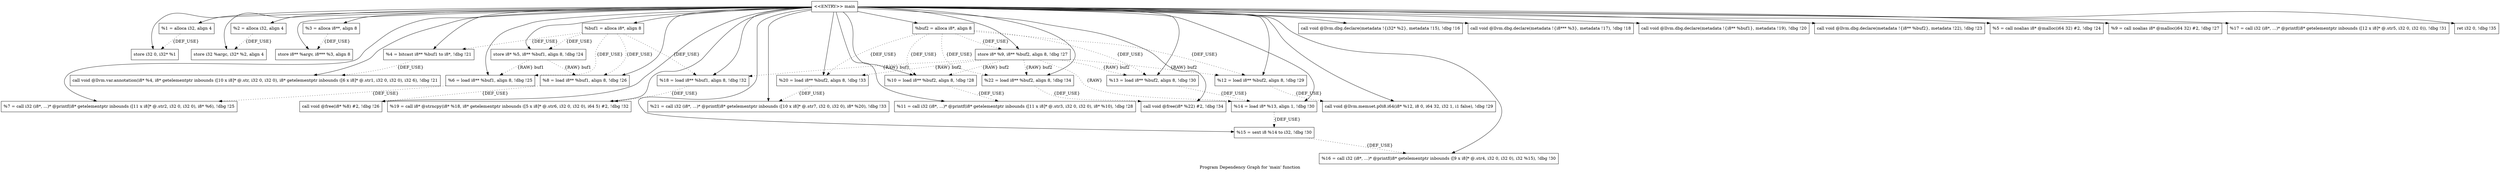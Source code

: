 digraph "Program Dependency Graph for 'main' function" {
	label="Program Dependency Graph for 'main' function";

	Node0x2f7afc0 [shape=record,label="{  %1 = alloca i32, align 4}"];
	Node0x2f7afc0 -> Node0x2f79550[style=dotted,label = "{DEF_USE}" ];
	Node0x2f79550 [shape=record,label="{  store i32 0, i32* %1}"];
	Node0x2f7bbe0 [shape=record,label="{  %2 = alloca i32, align 4}"];
	Node0x2f7bbe0 -> Node0x2f7bc80[style=dotted,label = "{DEF_USE}" ];
	Node0x2f7bc80 [shape=record,label="{  store i32 %argc, i32* %2, align 4}"];
	Node0x2f7bcf0 [shape=record,label="{  %3 = alloca i8**, align 8}"];
	Node0x2f7bcf0 -> Node0x2f7bc50[style=dotted,label = "{DEF_USE}" ];
	Node0x2f7bc50 [shape=record,label="{  store i8** %argv, i8*** %3, align 8}"];
	Node0x2f7bdf0 [shape=record,label="{  %buf1 = alloca i8*, align 8}"];
	Node0x2f7bdf0 -> Node0x2f7be60[style=dotted,label = "{DEF_USE}" ];
	Node0x2f7bdf0 -> Node0x2f7bed0[style=dotted,label = "{DEF_USE}" ];
	Node0x2f7bdf0 -> Node0x2f7c000[style=dotted,label = "{DEF_USE}" ];
	Node0x2f7bdf0 -> Node0x2f7bfd0[style=dotted,label = "{DEF_USE}" ];
	Node0x2f7bdf0 -> Node0x2f7c0b0[style=dotted,label = "{DEF_USE}" ];
	Node0x2f7be60 [shape=record,label="{  %4 = bitcast i8** %buf1 to i8*, !dbg !21}"];
	Node0x2f7be60 -> Node0x2f7c5f0[style=dotted,label = "{DEF_USE}" ];
	Node0x2f7bed0 [shape=record,label="{  store i8* %5, i8** %buf1, align 8, !dbg !24}"];
	Node0x2f7bed0 -> Node0x2f7c000[style=dotted,label = "{RAW} buf1"];
	Node0x2f7bed0 -> Node0x2f7bfd0[style=dotted,label = "{RAW} buf1"];
	Node0x2f7c000 [shape=record,label="{  %6 = load i8** %buf1, align 8, !dbg !25}"];
	Node0x2f7c000 -> Node0x2f7c660[style=dotted,label = "{DEF_USE}" ];
	Node0x2f7bfd0 [shape=record,label="{  %8 = load i8** %buf1, align 8, !dbg !26}"];
	Node0x2f7bfd0 -> Node0x2f7c6d0[style=dotted,label = "{DEF_USE}" ];
	Node0x2f7c0b0 [shape=record,label="{  %18 = load i8** %buf1, align 8, !dbg !32}"];
	Node0x2f7c0b0 -> Node0x2f7caf0[style=dotted,label = "{DEF_USE}" ];
	Node0x2f7c1b0 [shape=record,label="{  %buf2 = alloca i8*, align 8}"];
	Node0x2f7c1b0 -> Node0x2f7c220[style=dotted,label = "{DEF_USE}" ];
	Node0x2f7c1b0 -> Node0x2f7c290[style=dotted,label = "{DEF_USE}" ];
	Node0x2f7c1b0 -> Node0x2f7c330[style=dotted,label = "{DEF_USE}" ];
	Node0x2f7c1b0 -> Node0x2f7c300[style=dotted,label = "{DEF_USE}" ];
	Node0x2f7c1b0 -> Node0x2f7bf40[style=dotted,label = "{DEF_USE}" ];
	Node0x2f7c1b0 -> Node0x2f7c580[style=dotted,label = "{DEF_USE}" ];
	Node0x2f7c220 [shape=record,label="{  store i8* %9, i8** %buf2, align 8, !dbg !27}"];
	Node0x2f7c220 -> Node0x2f7c290[style=dotted,label = "{RAW} buf2"];
	Node0x2f7c220 -> Node0x2f7c330[style=dotted,label = "{RAW} buf2"];
	Node0x2f7c220 -> Node0x2f7c300[style=dotted,label = "{RAW} buf2"];
	Node0x2f7c220 -> Node0x2f7c760[style=dotted,label = "{RAW} "];
	Node0x2f7c220 -> Node0x2f7c0b0[style=dotted,label = "{RAW} buf1"];
	Node0x2f7c220 -> Node0x2f7bf40[style=dotted,label = "{RAW} buf2"];
	Node0x2f7c220 -> Node0x2f7c580[style=dotted,label = "{RAW} buf2"];
	Node0x2f7c290 [shape=record,label="{  %10 = load i8** %buf2, align 8, !dbg !28}"];
	Node0x2f7c290 -> Node0x2f7c8b0[style=dotted,label = "{DEF_USE}" ];
	Node0x2f7c330 [shape=record,label="{  %12 = load i8** %buf2, align 8, !dbg !29}"];
	Node0x2f7c330 -> Node0x2f7c920[style=dotted,label = "{DEF_USE}" ];
	Node0x2f7c300 [shape=record,label="{  %13 = load i8** %buf2, align 8, !dbg !30}"];
	Node0x2f7c300 -> Node0x2f7c760[style=dotted,label = "{DEF_USE}" ];
	Node0x2f7bf40 [shape=record,label="{  %20 = load i8** %buf2, align 8, !dbg !33}"];
	Node0x2f7bf40 -> Node0x2f7cb80[style=dotted,label = "{DEF_USE}" ];
	Node0x2f7c580 [shape=record,label="{  %22 = load i8** %buf2, align 8, !dbg !34}"];
	Node0x2f7c580 -> Node0x2f7cc10[style=dotted,label = "{DEF_USE}" ];
	Node0x2f7c5f0 [shape=record,label="{  call void @llvm.var.annotation(i8* %4, i8* getelementptr inbounds ([10 x i8]* @.str, i32 0, i32 0), i8* getelementptr inbounds ([6 x i8]* @.str1, i32 0, i32 0), i32 6), !dbg !21}"];
	Node0x2f7c660 [shape=record,label="{  %7 = call i32 (i8*, ...)* @printf(i8* getelementptr inbounds ([11 x i8]* @.str2, i32 0, i32 0), i8* %6), !dbg !25}"];
	Node0x2f7c6d0 [shape=record,label="{  call void @free(i8* %8) #2, !dbg !26}"];
	Node0x2f7c760 [shape=record,label="{  %14 = load i8* %13, align 1, !dbg !30}"];
	Node0x2f7c760 -> Node0x2f7c9d0[style=dotted,label = "{DEF_USE}" ];
	Node0x2f7c8b0 [shape=record,label="{  %11 = call i32 (i8*, ...)* @printf(i8* getelementptr inbounds ([11 x i8]* @.str3, i32 0, i32 0), i8* %10), !dbg !28}"];
	Node0x2f7c920 [shape=record,label="{  call void @llvm.memset.p0i8.i64(i8* %12, i8 0, i64 32, i32 1, i1 false), !dbg !29}"];
	Node0x2f7c9d0 [shape=record,label="{  %15 = sext i8 %14 to i32, !dbg !30}"];
	Node0x2f7c9d0 -> Node0x2f7ca60[style=dotted,label = "{DEF_USE}" ];
	Node0x2f7ca60 [shape=record,label="{  %16 = call i32 (i8*, ...)* @printf(i8* getelementptr inbounds ([9 x i8]* @.str4, i32 0, i32 0), i32 %15), !dbg !30}"];
	Node0x2f7caf0 [shape=record,label="{  %19 = call i8* @strncpy(i8* %18, i8* getelementptr inbounds ([5 x i8]* @.str6, i32 0, i32 0), i64 5) #2, !dbg !32}"];
	Node0x2f7cb80 [shape=record,label="{  %21 = call i32 (i8*, ...)* @printf(i8* getelementptr inbounds ([10 x i8]* @.str7, i32 0, i32 0), i8* %20), !dbg !33}"];
	Node0x2f7cc10 [shape=record,label="{  call void @free(i8* %22) #2, !dbg !34}"];
	Node0x2f7cca0 [shape=record,label="{\<\<ENTRY\>\> main}"];
	Node0x2f7cca0 -> Node0x2f7afc0;
	Node0x2f7cca0 -> Node0x2f7bbe0;
	Node0x2f7cca0 -> Node0x2f7bcf0;
	Node0x2f7cca0 -> Node0x2f7bdf0;
	Node0x2f7cca0 -> Node0x2f7c1b0;
	Node0x2f7cca0 -> Node0x2f79550;
	Node0x2f7cca0 -> Node0x2f7bc80;
	Node0x2f7cca0 -> Node0x2f7cd30;
	Node0x2f7cca0 -> Node0x2f7bc50;
	Node0x2f7cca0 -> Node0x2f7cd60;
	Node0x2f7cca0 -> Node0x2f7c3e0;
	Node0x2f7cca0 -> Node0x2f7be60;
	Node0x2f7cca0 -> Node0x2f7c5f0;
	Node0x2f7cca0 -> Node0x2f7c450;
	Node0x2f7cca0 -> Node0x2f7c4c0;
	Node0x2f7cca0 -> Node0x2f7bed0;
	Node0x2f7cca0 -> Node0x2f7c000;
	Node0x2f7cca0 -> Node0x2f7c660;
	Node0x2f7cca0 -> Node0x2f7bfd0;
	Node0x2f7cca0 -> Node0x2f7c6d0;
	Node0x2f7cca0 -> Node0x2f7ce30;
	Node0x2f7cca0 -> Node0x2f7c220;
	Node0x2f7cca0 -> Node0x2f7c290;
	Node0x2f7cca0 -> Node0x2f7c8b0;
	Node0x2f7cca0 -> Node0x2f7c330;
	Node0x2f7cca0 -> Node0x2f7c920;
	Node0x2f7cca0 -> Node0x2f7c300;
	Node0x2f7cca0 -> Node0x2f7c760;
	Node0x2f7cca0 -> Node0x2f7c9d0;
	Node0x2f7cca0 -> Node0x2f7ca60;
	Node0x2f7cca0 -> Node0x2f7cea0;
	Node0x2f7cca0 -> Node0x2f7c0b0;
	Node0x2f7cca0 -> Node0x2f7caf0;
	Node0x2f7cca0 -> Node0x2f7bf40;
	Node0x2f7cca0 -> Node0x2f7cb80;
	Node0x2f7cca0 -> Node0x2f7c580;
	Node0x2f7cca0 -> Node0x2f7cc10;
	Node0x2f7cca0 -> Node0x2f7cf10;
	Node0x2f7cd30 [shape=record,label="{  call void @llvm.dbg.declare(metadata !\{i32* %2\}, metadata !15), !dbg !16}"];
	Node0x2f7cd60 [shape=record,label="{  call void @llvm.dbg.declare(metadata !\{i8*** %3\}, metadata !17), !dbg !18}"];
	Node0x2f7c3e0 [shape=record,label="{  call void @llvm.dbg.declare(metadata !\{i8** %buf1\}, metadata !19), !dbg !20}"];
	Node0x2f7c450 [shape=record,label="{  call void @llvm.dbg.declare(metadata !\{i8** %buf2\}, metadata !22), !dbg !23}"];
	Node0x2f7c4c0 [shape=record,label="{  %5 = call noalias i8* @malloc(i64 32) #2, !dbg !24}"];
	Node0x2f7ce30 [shape=record,label="{  %9 = call noalias i8* @malloc(i64 32) #2, !dbg !27}"];
	Node0x2f7cea0 [shape=record,label="{  %17 = call i32 (i8*, ...)* @printf(i8* getelementptr inbounds ([12 x i8]* @.str5, i32 0, i32 0)), !dbg !31}"];
	Node0x2f7cf10 [shape=record,label="{  ret i32 0, !dbg !35}"];
}

